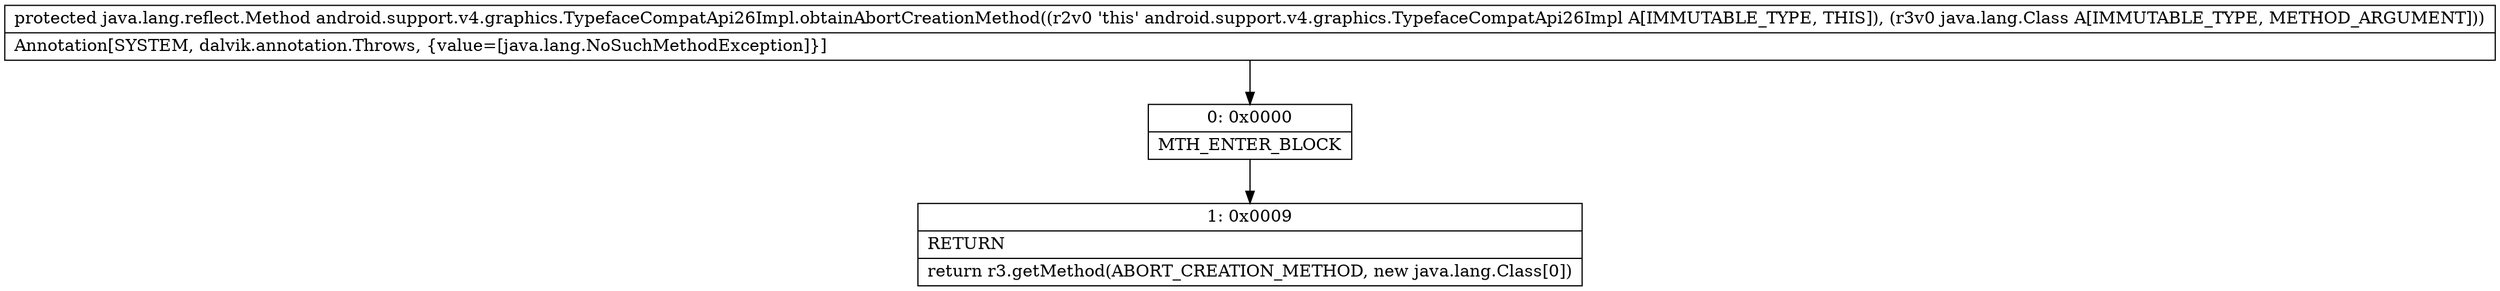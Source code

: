 digraph "CFG forandroid.support.v4.graphics.TypefaceCompatApi26Impl.obtainAbortCreationMethod(Ljava\/lang\/Class;)Ljava\/lang\/reflect\/Method;" {
Node_0 [shape=record,label="{0\:\ 0x0000|MTH_ENTER_BLOCK\l}"];
Node_1 [shape=record,label="{1\:\ 0x0009|RETURN\l|return r3.getMethod(ABORT_CREATION_METHOD, new java.lang.Class[0])\l}"];
MethodNode[shape=record,label="{protected java.lang.reflect.Method android.support.v4.graphics.TypefaceCompatApi26Impl.obtainAbortCreationMethod((r2v0 'this' android.support.v4.graphics.TypefaceCompatApi26Impl A[IMMUTABLE_TYPE, THIS]), (r3v0 java.lang.Class A[IMMUTABLE_TYPE, METHOD_ARGUMENT]))  | Annotation[SYSTEM, dalvik.annotation.Throws, \{value=[java.lang.NoSuchMethodException]\}]\l}"];
MethodNode -> Node_0;
Node_0 -> Node_1;
}

